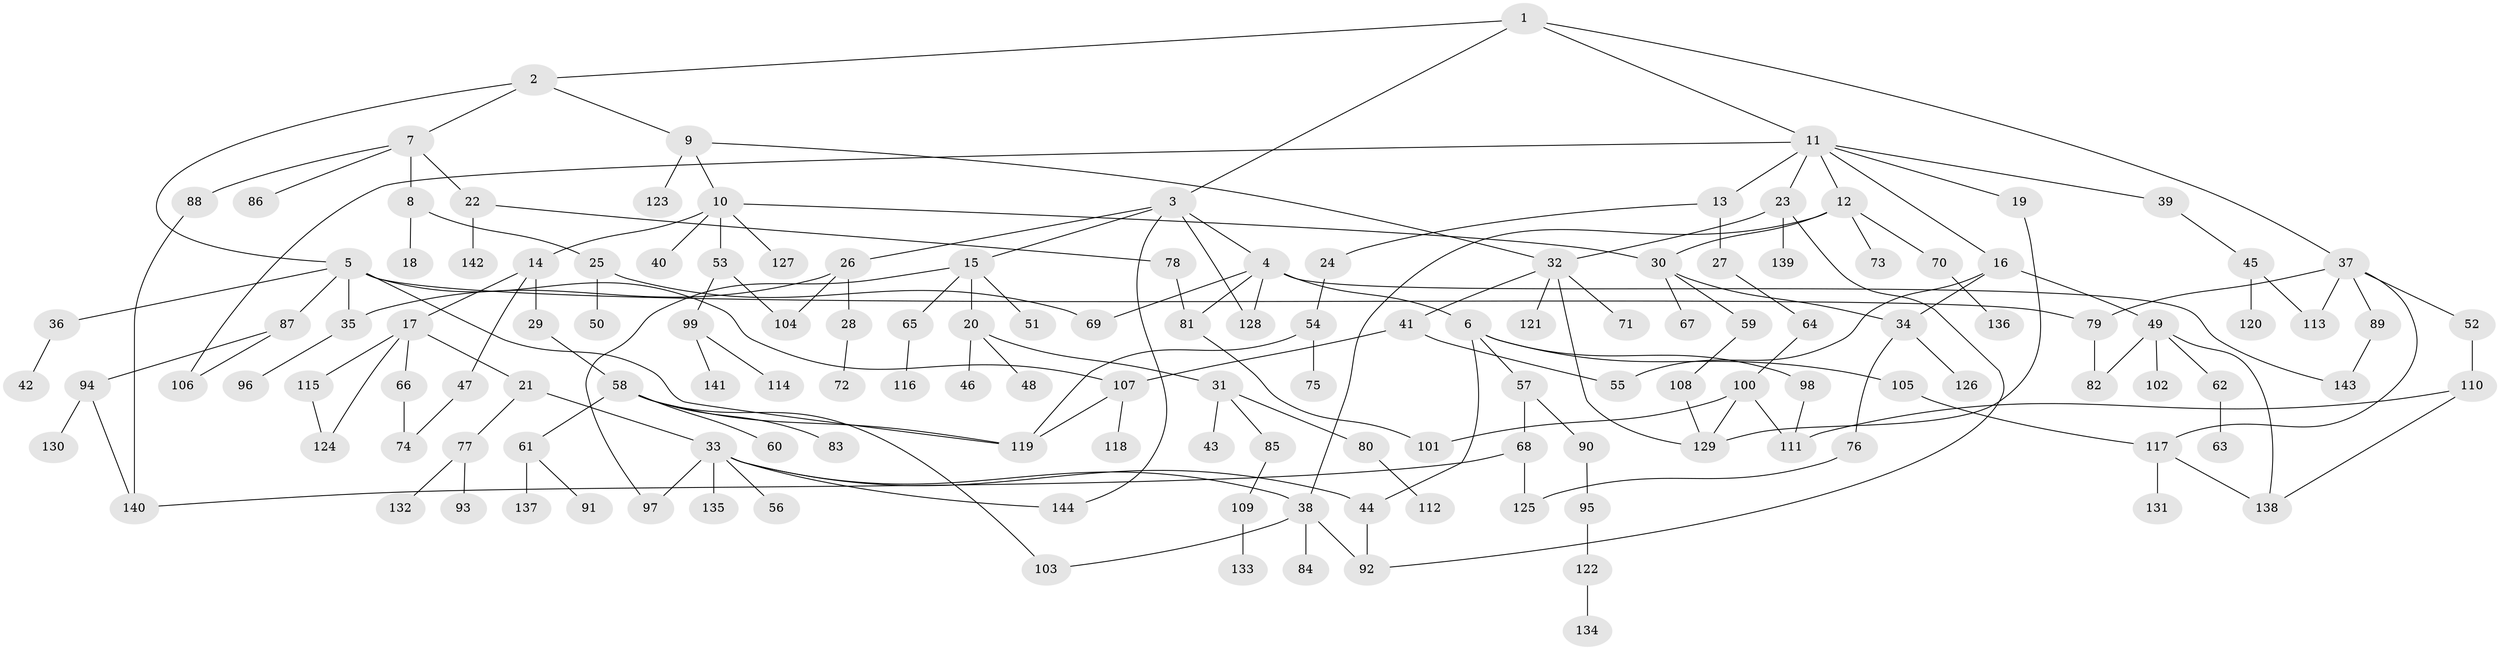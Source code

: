 // coarse degree distribution, {8: 0.04081632653061224, 4: 0.09183673469387756, 9: 0.01020408163265306, 5: 0.05102040816326531, 6: 0.02040816326530612, 3: 0.1836734693877551, 7: 0.030612244897959183, 1: 0.35714285714285715, 2: 0.21428571428571427}
// Generated by graph-tools (version 1.1) at 2025/23/03/03/25 07:23:31]
// undirected, 144 vertices, 182 edges
graph export_dot {
graph [start="1"]
  node [color=gray90,style=filled];
  1;
  2;
  3;
  4;
  5;
  6;
  7;
  8;
  9;
  10;
  11;
  12;
  13;
  14;
  15;
  16;
  17;
  18;
  19;
  20;
  21;
  22;
  23;
  24;
  25;
  26;
  27;
  28;
  29;
  30;
  31;
  32;
  33;
  34;
  35;
  36;
  37;
  38;
  39;
  40;
  41;
  42;
  43;
  44;
  45;
  46;
  47;
  48;
  49;
  50;
  51;
  52;
  53;
  54;
  55;
  56;
  57;
  58;
  59;
  60;
  61;
  62;
  63;
  64;
  65;
  66;
  67;
  68;
  69;
  70;
  71;
  72;
  73;
  74;
  75;
  76;
  77;
  78;
  79;
  80;
  81;
  82;
  83;
  84;
  85;
  86;
  87;
  88;
  89;
  90;
  91;
  92;
  93;
  94;
  95;
  96;
  97;
  98;
  99;
  100;
  101;
  102;
  103;
  104;
  105;
  106;
  107;
  108;
  109;
  110;
  111;
  112;
  113;
  114;
  115;
  116;
  117;
  118;
  119;
  120;
  121;
  122;
  123;
  124;
  125;
  126;
  127;
  128;
  129;
  130;
  131;
  132;
  133;
  134;
  135;
  136;
  137;
  138;
  139;
  140;
  141;
  142;
  143;
  144;
  1 -- 2;
  1 -- 3;
  1 -- 11;
  1 -- 37;
  2 -- 5;
  2 -- 7;
  2 -- 9;
  3 -- 4;
  3 -- 15;
  3 -- 26;
  3 -- 144;
  3 -- 128;
  4 -- 6;
  4 -- 69;
  4 -- 128;
  4 -- 143;
  4 -- 81;
  5 -- 35;
  5 -- 36;
  5 -- 79;
  5 -- 87;
  5 -- 119;
  5 -- 107;
  6 -- 57;
  6 -- 98;
  6 -- 105;
  6 -- 44;
  7 -- 8;
  7 -- 22;
  7 -- 86;
  7 -- 88;
  8 -- 18;
  8 -- 25;
  9 -- 10;
  9 -- 123;
  9 -- 32;
  10 -- 14;
  10 -- 40;
  10 -- 53;
  10 -- 127;
  10 -- 30;
  11 -- 12;
  11 -- 13;
  11 -- 16;
  11 -- 19;
  11 -- 23;
  11 -- 39;
  11 -- 106;
  12 -- 30;
  12 -- 38;
  12 -- 70;
  12 -- 73;
  13 -- 24;
  13 -- 27;
  14 -- 17;
  14 -- 29;
  14 -- 47;
  15 -- 20;
  15 -- 51;
  15 -- 65;
  15 -- 97;
  16 -- 49;
  16 -- 55;
  16 -- 34;
  17 -- 21;
  17 -- 66;
  17 -- 115;
  17 -- 124;
  19 -- 129;
  20 -- 31;
  20 -- 46;
  20 -- 48;
  21 -- 33;
  21 -- 77;
  22 -- 78;
  22 -- 142;
  23 -- 32;
  23 -- 139;
  23 -- 92;
  24 -- 54;
  25 -- 50;
  25 -- 69;
  26 -- 28;
  26 -- 104;
  26 -- 35;
  27 -- 64;
  28 -- 72;
  29 -- 58;
  30 -- 34;
  30 -- 59;
  30 -- 67;
  31 -- 43;
  31 -- 80;
  31 -- 85;
  32 -- 41;
  32 -- 71;
  32 -- 121;
  32 -- 129;
  33 -- 44;
  33 -- 56;
  33 -- 97;
  33 -- 135;
  33 -- 38;
  33 -- 144;
  34 -- 76;
  34 -- 126;
  35 -- 96;
  36 -- 42;
  37 -- 52;
  37 -- 89;
  37 -- 113;
  37 -- 117;
  37 -- 79;
  38 -- 84;
  38 -- 92;
  38 -- 103;
  39 -- 45;
  41 -- 107;
  41 -- 55;
  44 -- 92;
  45 -- 120;
  45 -- 113;
  47 -- 74;
  49 -- 62;
  49 -- 82;
  49 -- 102;
  49 -- 138;
  52 -- 110;
  53 -- 99;
  53 -- 104;
  54 -- 75;
  54 -- 119;
  57 -- 68;
  57 -- 90;
  58 -- 60;
  58 -- 61;
  58 -- 83;
  58 -- 103;
  58 -- 119;
  59 -- 108;
  61 -- 91;
  61 -- 137;
  62 -- 63;
  64 -- 100;
  65 -- 116;
  66 -- 74;
  68 -- 140;
  68 -- 125;
  70 -- 136;
  76 -- 125;
  77 -- 93;
  77 -- 132;
  78 -- 81;
  79 -- 82;
  80 -- 112;
  81 -- 101;
  85 -- 109;
  87 -- 94;
  87 -- 106;
  88 -- 140;
  89 -- 143;
  90 -- 95;
  94 -- 130;
  94 -- 140;
  95 -- 122;
  98 -- 111;
  99 -- 114;
  99 -- 141;
  100 -- 129;
  100 -- 101;
  100 -- 111;
  105 -- 117;
  107 -- 118;
  107 -- 119;
  108 -- 129;
  109 -- 133;
  110 -- 138;
  110 -- 111;
  115 -- 124;
  117 -- 131;
  117 -- 138;
  122 -- 134;
}
